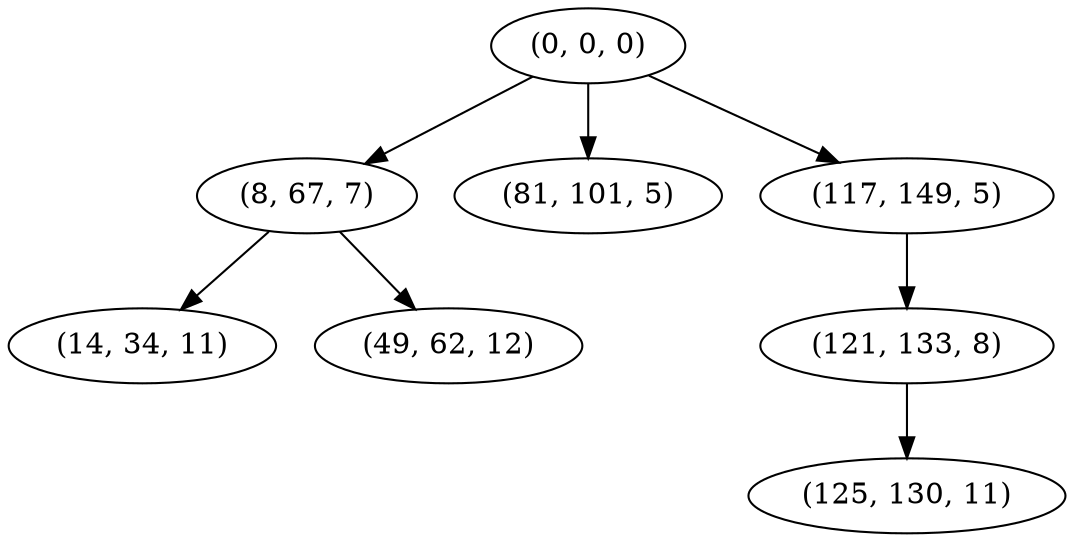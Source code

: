 digraph tree {
    "(0, 0, 0)";
    "(8, 67, 7)";
    "(14, 34, 11)";
    "(49, 62, 12)";
    "(81, 101, 5)";
    "(117, 149, 5)";
    "(121, 133, 8)";
    "(125, 130, 11)";
    "(0, 0, 0)" -> "(8, 67, 7)";
    "(0, 0, 0)" -> "(81, 101, 5)";
    "(0, 0, 0)" -> "(117, 149, 5)";
    "(8, 67, 7)" -> "(14, 34, 11)";
    "(8, 67, 7)" -> "(49, 62, 12)";
    "(117, 149, 5)" -> "(121, 133, 8)";
    "(121, 133, 8)" -> "(125, 130, 11)";
}
